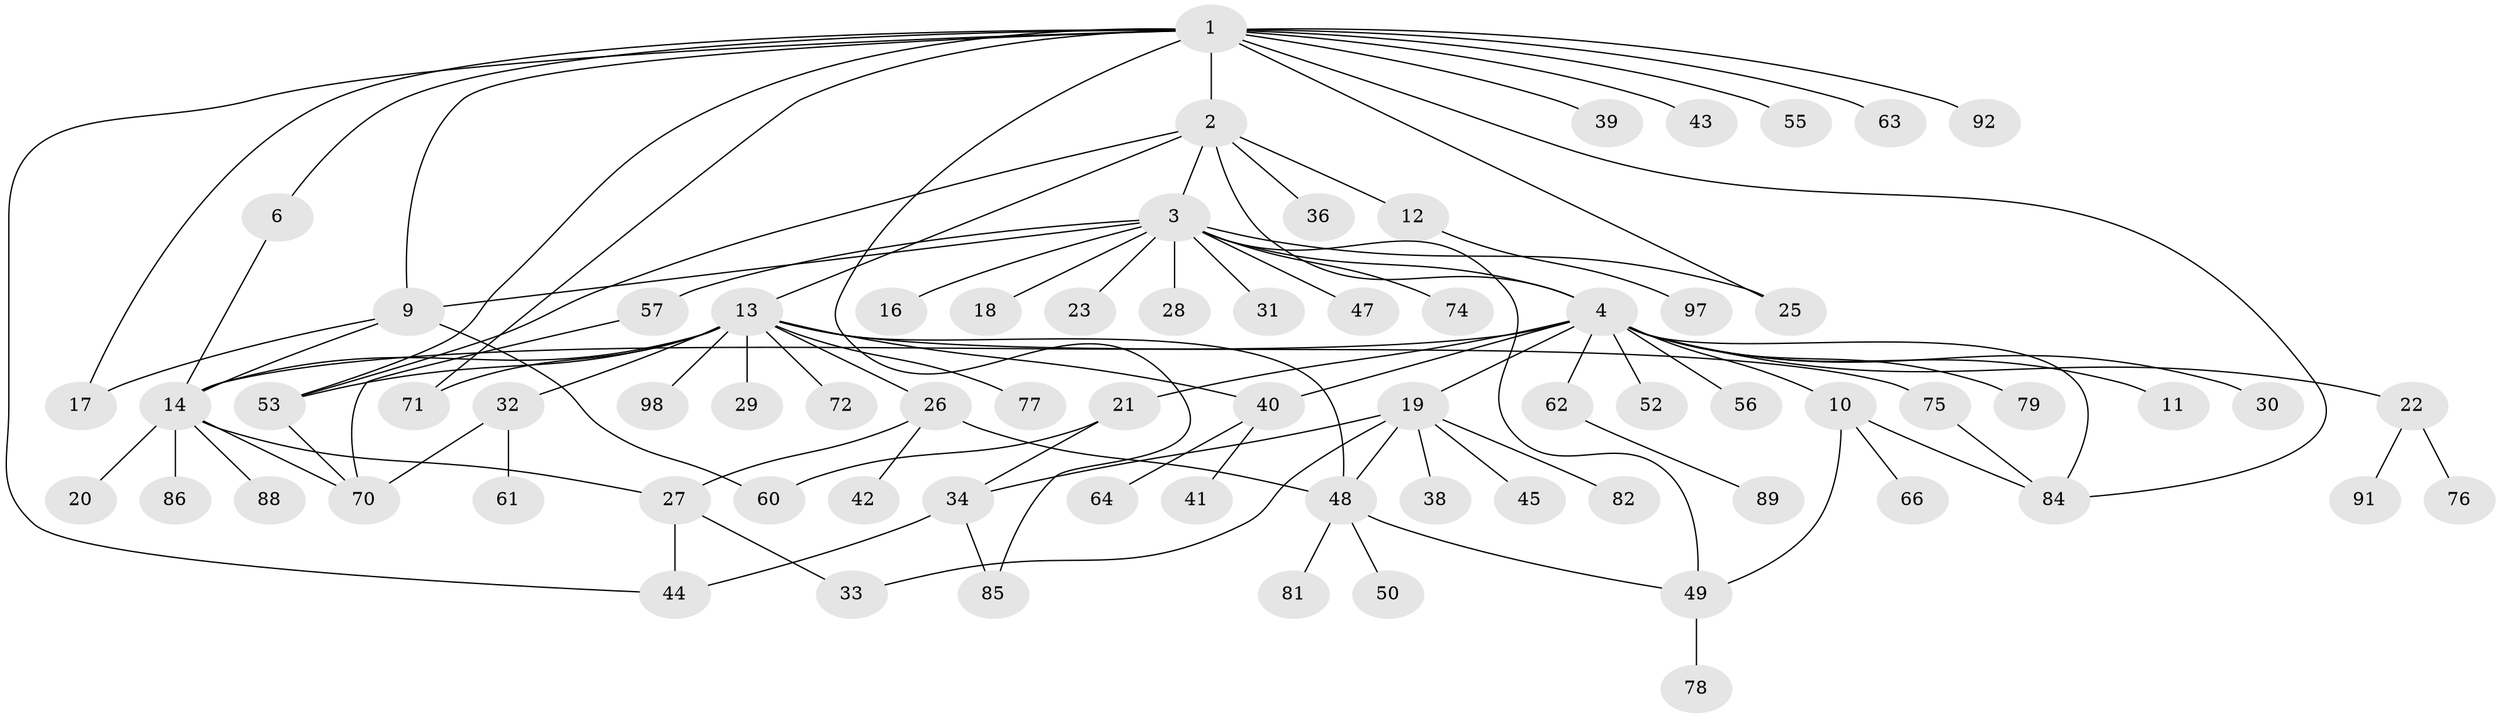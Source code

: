 // original degree distribution, {12: 0.01, 8: 0.01, 13: 0.01, 11: 0.01, 7: 0.01, 3: 0.1, 5: 0.07, 6: 0.02, 2: 0.19, 14: 0.01, 9: 0.01, 1: 0.51, 4: 0.04}
// Generated by graph-tools (version 1.1) at 2025/11/02/21/25 10:11:09]
// undirected, 73 vertices, 100 edges
graph export_dot {
graph [start="1"]
  node [color=gray90,style=filled];
  1 [super="+7"];
  2 [super="+15"];
  3 [super="+8"];
  4 [super="+5"];
  6 [super="+90"];
  9 [super="+93"];
  10 [super="+67"];
  11 [super="+35"];
  12;
  13 [super="+83"];
  14 [super="+37"];
  16;
  17 [super="+95"];
  18;
  19 [super="+94"];
  20 [super="+24"];
  21 [super="+73"];
  22 [super="+51"];
  23;
  25;
  26;
  27 [super="+59"];
  28;
  29;
  30;
  31;
  32;
  33 [super="+58"];
  34 [super="+68"];
  36;
  38;
  39;
  40 [super="+46"];
  41;
  42 [super="+54"];
  43;
  44;
  45 [super="+65"];
  47;
  48 [super="+100"];
  49 [super="+80"];
  50;
  52;
  53 [super="+87"];
  55;
  56;
  57 [super="+69"];
  60;
  61;
  62;
  63;
  64;
  66;
  70 [super="+96"];
  71;
  72;
  74;
  75;
  76;
  77;
  78;
  79;
  81;
  82;
  84 [super="+99"];
  85;
  86;
  88;
  89;
  91;
  92;
  97;
  98;
  1 -- 2;
  1 -- 6;
  1 -- 39;
  1 -- 43;
  1 -- 44;
  1 -- 53;
  1 -- 63;
  1 -- 71;
  1 -- 85;
  1 -- 92;
  1 -- 84;
  1 -- 55;
  1 -- 9;
  1 -- 25;
  1 -- 17;
  2 -- 3;
  2 -- 4;
  2 -- 12;
  2 -- 13;
  2 -- 36;
  2 -- 53;
  3 -- 4 [weight=2];
  3 -- 9;
  3 -- 16;
  3 -- 18;
  3 -- 23;
  3 -- 25;
  3 -- 31;
  3 -- 47;
  3 -- 57;
  3 -- 74;
  3 -- 28;
  3 -- 49;
  4 -- 11;
  4 -- 21;
  4 -- 22;
  4 -- 30;
  4 -- 56;
  4 -- 62;
  4 -- 79;
  4 -- 84;
  4 -- 19;
  4 -- 52;
  4 -- 40;
  4 -- 10;
  4 -- 14;
  6 -- 14;
  9 -- 14;
  9 -- 17;
  9 -- 60;
  10 -- 49;
  10 -- 66;
  10 -- 84;
  12 -- 97;
  13 -- 14;
  13 -- 26;
  13 -- 29;
  13 -- 32;
  13 -- 40;
  13 -- 53;
  13 -- 71;
  13 -- 72;
  13 -- 75;
  13 -- 77;
  13 -- 98;
  13 -- 48;
  14 -- 20;
  14 -- 27;
  14 -- 70;
  14 -- 88;
  14 -- 86;
  19 -- 38;
  19 -- 45;
  19 -- 82;
  19 -- 34;
  19 -- 48;
  19 -- 33;
  21 -- 34;
  21 -- 60;
  22 -- 91;
  22 -- 76;
  26 -- 27;
  26 -- 42;
  26 -- 48;
  27 -- 33;
  27 -- 44;
  32 -- 61;
  32 -- 70;
  34 -- 44;
  34 -- 85;
  40 -- 41;
  40 -- 64;
  48 -- 49;
  48 -- 50;
  48 -- 81;
  49 -- 78;
  53 -- 70;
  57 -- 70;
  62 -- 89;
  75 -- 84;
}
